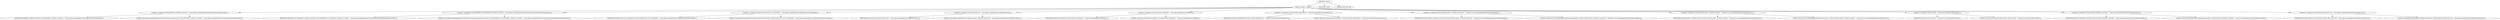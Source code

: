 digraph "&lt;clinit&gt;" {  
"57" [label = <(METHOD,&lt;clinit&gt;)> ]
"58" [label = <(BLOCK,&lt;empty&gt;,&lt;empty&gt;)> ]
"59" [label = <(&lt;operator&gt;.assignment,String PROPERTY_SCHEMA_LOCATION = &quot;http://apache.org/xml/properties/schema/external-schemaLocation&quot;)<SUB>31</SUB>> ]
"60" [label = <(IDENTIFIER,PROPERTY_SCHEMA_LOCATION,String PROPERTY_SCHEMA_LOCATION = &quot;http://apache.org/xml/properties/schema/external-schemaLocation&quot;)<SUB>31</SUB>> ]
"61" [label = <(LITERAL,&quot;http://apache.org/xml/properties/schema/external-schemaLocation&quot;,String PROPERTY_SCHEMA_LOCATION = &quot;http://apache.org/xml/properties/schema/external-schemaLocation&quot;)<SUB>32</SUB>> ]
"62" [label = <(&lt;operator&gt;.assignment,String PROPERTY_NO_NAMESPACE_SCHEMA_LOCATION = &quot;http://apache.org/xml/properties/schema/external-noNamespaceSchemaLocation&quot;)<SUB>34</SUB>> ]
"63" [label = <(IDENTIFIER,PROPERTY_NO_NAMESPACE_SCHEMA_LOCATION,String PROPERTY_NO_NAMESPACE_SCHEMA_LOCATION = &quot;http://apache.org/xml/properties/schema/external-noNamespaceSchemaLocation&quot;)<SUB>34</SUB>> ]
"64" [label = <(LITERAL,&quot;http://apache.org/xml/properties/schema/external-noNamespaceSchemaLocation&quot;,String PROPERTY_NO_NAMESPACE_SCHEMA_LOCATION = &quot;http://apache.org/xml/properties/schema/external-noNamespaceSchemaLocation&quot;)<SUB>35</SUB>> ]
"65" [label = <(&lt;operator&gt;.assignment,String FEATURE_XSD_FULL_VALIDATION = &quot;http://apache.org/xml/features/validation/schema-full-checking&quot;)<SUB>37</SUB>> ]
"66" [label = <(IDENTIFIER,FEATURE_XSD_FULL_VALIDATION,String FEATURE_XSD_FULL_VALIDATION = &quot;http://apache.org/xml/features/validation/schema-full-checking&quot;)<SUB>37</SUB>> ]
"67" [label = <(LITERAL,&quot;http://apache.org/xml/features/validation/schema-full-checking&quot;,String FEATURE_XSD_FULL_VALIDATION = &quot;http://apache.org/xml/features/validation/schema-full-checking&quot;)<SUB>38</SUB>> ]
"68" [label = <(&lt;operator&gt;.assignment,String FEATURE_XSD = &quot;http://apache.org/xml/features/validation/schema&quot;)<SUB>40</SUB>> ]
"69" [label = <(IDENTIFIER,FEATURE_XSD,String FEATURE_XSD = &quot;http://apache.org/xml/features/validation/schema&quot;)<SUB>40</SUB>> ]
"70" [label = <(LITERAL,&quot;http://apache.org/xml/features/validation/schema&quot;,String FEATURE_XSD = &quot;http://apache.org/xml/features/validation/schema&quot;)<SUB>40</SUB>> ]
"71" [label = <(&lt;operator&gt;.assignment,String FEATURE_VALIDATION = &quot;http://xml.org/sax/features/validation&quot;)<SUB>43</SUB>> ]
"72" [label = <(IDENTIFIER,FEATURE_VALIDATION,String FEATURE_VALIDATION = &quot;http://xml.org/sax/features/validation&quot;)<SUB>43</SUB>> ]
"73" [label = <(LITERAL,&quot;http://xml.org/sax/features/validation&quot;,String FEATURE_VALIDATION = &quot;http://xml.org/sax/features/validation&quot;)<SUB>43</SUB>> ]
"74" [label = <(&lt;operator&gt;.assignment,String FEATURE_NAMESPACES = &quot;http://xml.org/sax/features/namespaces&quot;)<SUB>45</SUB>> ]
"75" [label = <(IDENTIFIER,FEATURE_NAMESPACES,String FEATURE_NAMESPACES = &quot;http://xml.org/sax/features/namespaces&quot;)<SUB>45</SUB>> ]
"76" [label = <(LITERAL,&quot;http://xml.org/sax/features/namespaces&quot;,String FEATURE_NAMESPACES = &quot;http://xml.org/sax/features/namespaces&quot;)<SUB>45</SUB>> ]
"77" [label = <(&lt;operator&gt;.assignment,String FEATURE_JAXP12_SCHEMA_LANGUAGE = &quot;http://java.sun.com/xml/jaxp/properties/schemaLanguage&quot;)<SUB>47</SUB>> ]
"78" [label = <(IDENTIFIER,FEATURE_JAXP12_SCHEMA_LANGUAGE,String FEATURE_JAXP12_SCHEMA_LANGUAGE = &quot;http://java.sun.com/xml/jaxp/properties/schemaLanguage&quot;)<SUB>47</SUB>> ]
"79" [label = <(LITERAL,&quot;http://java.sun.com/xml/jaxp/properties/schemaLanguage&quot;,String FEATURE_JAXP12_SCHEMA_LANGUAGE = &quot;http://java.sun.com/xml/jaxp/properties/schemaLanguage&quot;)<SUB>48</SUB>> ]
"80" [label = <(&lt;operator&gt;.assignment,String FEATURE_JAXP12_SCHEMA_SOURCE = &quot;http://java.sun.com/xml/jaxp/properties/schemaSource&quot;)<SUB>50</SUB>> ]
"81" [label = <(IDENTIFIER,FEATURE_JAXP12_SCHEMA_SOURCE,String FEATURE_JAXP12_SCHEMA_SOURCE = &quot;http://java.sun.com/xml/jaxp/properties/schemaSource&quot;)<SUB>50</SUB>> ]
"82" [label = <(LITERAL,&quot;http://java.sun.com/xml/jaxp/properties/schemaSource&quot;,String FEATURE_JAXP12_SCHEMA_SOURCE = &quot;http://java.sun.com/xml/jaxp/properties/schemaSource&quot;)<SUB>51</SUB>> ]
"83" [label = <(&lt;operator&gt;.assignment,String URI_XSD = &quot;http://www.w3.org/2001/XMLSchema&quot;)<SUB>53</SUB>> ]
"84" [label = <(IDENTIFIER,URI_XSD,String URI_XSD = &quot;http://www.w3.org/2001/XMLSchema&quot;)<SUB>53</SUB>> ]
"85" [label = <(LITERAL,&quot;http://www.w3.org/2001/XMLSchema&quot;,String URI_XSD = &quot;http://www.w3.org/2001/XMLSchema&quot;)<SUB>54</SUB>> ]
"86" [label = <(&lt;operator&gt;.assignment,String FEATURE_EXTERNAL_ENTITIES = &quot;http://xml.org/sax/features/external-general-entities&quot;)<SUB>56</SUB>> ]
"87" [label = <(IDENTIFIER,FEATURE_EXTERNAL_ENTITIES,String FEATURE_EXTERNAL_ENTITIES = &quot;http://xml.org/sax/features/external-general-entities&quot;)<SUB>56</SUB>> ]
"88" [label = <(LITERAL,&quot;http://xml.org/sax/features/external-general-entities&quot;,String FEATURE_EXTERNAL_ENTITIES = &quot;http://xml.org/sax/features/external-general-entities&quot;)<SUB>57</SUB>> ]
"89" [label = <(&lt;operator&gt;.assignment,String FEATURE_DISALLOW_DTD = &quot;http://apache.org/xml/features/disallow-doctype-decl&quot;)<SUB>59</SUB>> ]
"90" [label = <(IDENTIFIER,FEATURE_DISALLOW_DTD,String FEATURE_DISALLOW_DTD = &quot;http://apache.org/xml/features/disallow-doctype-decl&quot;)<SUB>59</SUB>> ]
"91" [label = <(LITERAL,&quot;http://apache.org/xml/features/disallow-doctype-decl&quot;,String FEATURE_DISALLOW_DTD = &quot;http://apache.org/xml/features/disallow-doctype-decl&quot;)<SUB>60</SUB>> ]
"92" [label = <(MODIFIER,STATIC)> ]
"93" [label = <(METHOD_RETURN,void)> ]
  "57" -> "58" 
  "57" -> "92" 
  "57" -> "93" 
  "58" -> "59" 
  "58" -> "62" 
  "58" -> "65" 
  "58" -> "68" 
  "58" -> "71" 
  "58" -> "74" 
  "58" -> "77" 
  "58" -> "80" 
  "58" -> "83" 
  "58" -> "86" 
  "58" -> "89" 
  "59" -> "60" 
  "59" -> "61" 
  "62" -> "63" 
  "62" -> "64" 
  "65" -> "66" 
  "65" -> "67" 
  "68" -> "69" 
  "68" -> "70" 
  "71" -> "72" 
  "71" -> "73" 
  "74" -> "75" 
  "74" -> "76" 
  "77" -> "78" 
  "77" -> "79" 
  "80" -> "81" 
  "80" -> "82" 
  "83" -> "84" 
  "83" -> "85" 
  "86" -> "87" 
  "86" -> "88" 
  "89" -> "90" 
  "89" -> "91" 
}
